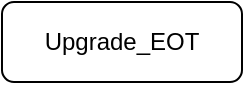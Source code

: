 <mxfile version="26.0.10" pages="2">
  <diagram name="Page-1" id="RuCnbBIsjUf5I5NyDEwZ">
    <mxGraphModel dx="1293" dy="601" grid="1" gridSize="10" guides="1" tooltips="1" connect="1" arrows="1" fold="1" page="1" pageScale="1" pageWidth="1169" pageHeight="1654" math="0" shadow="0">
      <root>
        <mxCell id="0" />
        <mxCell id="1" parent="0" />
        <mxCell id="KeSRMfqLgagWo7RJoYTq-23" value="" style="rounded=1;whiteSpace=wrap;html=1;" vertex="1" parent="1">
          <mxGeometry x="480" y="280" width="120" height="40" as="geometry" />
        </mxCell>
        <mxCell id="KeSRMfqLgagWo7RJoYTq-24" value="Upgrade_EOT" style="text;html=1;align=center;verticalAlign=middle;whiteSpace=wrap;rounded=0;" vertex="1" parent="1">
          <mxGeometry x="510" y="285" width="60" height="30" as="geometry" />
        </mxCell>
      </root>
    </mxGraphModel>
  </diagram>
  <diagram id="vUGVqtZLJylBDliw5mvh" name="Page-2">
    <mxGraphModel dx="2034" dy="1006" grid="1" gridSize="10" guides="1" tooltips="1" connect="1" arrows="1" fold="1" page="1" pageScale="1" pageWidth="2339" pageHeight="3300" math="0" shadow="0">
      <root>
        <mxCell id="0" />
        <mxCell id="1" parent="0" />
        <mxCell id="rVRYdUukUyt1yT3pMsM5-11" value="" style="rounded=0;whiteSpace=wrap;html=1;" vertex="1" parent="1">
          <mxGeometry x="630" y="555" width="1070" height="615" as="geometry" />
        </mxCell>
        <mxCell id="rVRYdUukUyt1yT3pMsM5-9" value="" style="rounded=0;whiteSpace=wrap;html=1;" vertex="1" parent="1">
          <mxGeometry x="700" y="621.75" width="120" height="60" as="geometry" />
        </mxCell>
        <mxCell id="yXwy55dE5661ueY_nYFr-74" value="" style="rounded=0;whiteSpace=wrap;html=1;shadow=0;fillColor=#E6E6E6;" parent="1" vertex="1">
          <mxGeometry x="240" y="470" width="320" height="370" as="geometry" />
        </mxCell>
        <mxCell id="yXwy55dE5661ueY_nYFr-1" value="" style="rounded=0;whiteSpace=wrap;html=1;fillColor=#E6E6E6;" parent="1" vertex="1">
          <mxGeometry x="648" y="570" width="1032" height="140" as="geometry" />
        </mxCell>
        <mxCell id="yXwy55dE5661ueY_nYFr-92" value="" style="rounded=0;whiteSpace=wrap;html=1;fillColor=#E6E6E6;" parent="1" vertex="1">
          <mxGeometry x="1237.25" y="840" width="230" height="307.5" as="geometry" />
        </mxCell>
        <mxCell id="yXwy55dE5661ueY_nYFr-2" value="" style="rounded=0;whiteSpace=wrap;html=1;" parent="1" vertex="1">
          <mxGeometry x="690" y="600" width="160" height="60" as="geometry" />
        </mxCell>
        <mxCell id="yXwy55dE5661ueY_nYFr-3" value="AXS-Frontend&lt;br&gt;&lt;b&gt;Subscription Center&lt;/b&gt;" style="text;html=1;align=center;verticalAlign=middle;whiteSpace=wrap;rounded=0;" parent="1" vertex="1">
          <mxGeometry x="707.5" y="615" width="125" height="30" as="geometry" />
        </mxCell>
        <mxCell id="yXwy55dE5661ueY_nYFr-4" value="" style="rounded=0;whiteSpace=wrap;html=1;" parent="1" vertex="1">
          <mxGeometry x="1030" y="600" width="160" height="60" as="geometry" />
        </mxCell>
        <mxCell id="yXwy55dE5661ueY_nYFr-6" value="" style="rounded=0;whiteSpace=wrap;html=1;" parent="1" vertex="1">
          <mxGeometry x="1497" y="600" width="160" height="60" as="geometry" />
        </mxCell>
        <mxCell id="yXwy55dE5661ueY_nYFr-10" value="" style="rounded=0;whiteSpace=wrap;html=1;" parent="1" vertex="1">
          <mxGeometry x="862" y="730" width="160" height="60" as="geometry" />
        </mxCell>
        <mxCell id="yXwy55dE5661ueY_nYFr-11" value="User Preference Service" style="text;html=1;align=center;verticalAlign=middle;whiteSpace=wrap;rounded=0;" parent="1" vertex="1">
          <mxGeometry x="892" y="745" width="100" height="30" as="geometry" />
        </mxCell>
        <mxCell id="yXwy55dE5661ueY_nYFr-12" value="" style="ellipse;whiteSpace=wrap;html=1;" parent="1" vertex="1">
          <mxGeometry x="380" y="585" width="160" height="90" as="geometry" />
        </mxCell>
        <mxCell id="yXwy55dE5661ueY_nYFr-13" value="Customer&lt;div&gt;[Admin/Clinician/Technician]&lt;/div&gt;" style="text;html=1;align=center;verticalAlign=middle;whiteSpace=wrap;rounded=0;" parent="1" vertex="1">
          <mxGeometry x="410" y="615" width="100" height="30" as="geometry" />
        </mxCell>
        <mxCell id="yXwy55dE5661ueY_nYFr-21" value="" style="rounded=0;whiteSpace=wrap;html=1;fillColor=#E6E6E6;" parent="1" vertex="1">
          <mxGeometry x="1226" y="340" width="340" height="140" as="geometry" />
        </mxCell>
        <mxCell id="yXwy55dE5661ueY_nYFr-22" value="" style="rounded=0;whiteSpace=wrap;html=1;" parent="1" vertex="1">
          <mxGeometry x="1416" y="370" width="120" height="60" as="geometry" />
        </mxCell>
        <mxCell id="yXwy55dE5661ueY_nYFr-23" value="" style="rounded=0;whiteSpace=wrap;html=1;" parent="1" vertex="1">
          <mxGeometry x="1256" y="370" width="120" height="60" as="geometry" />
        </mxCell>
        <mxCell id="yXwy55dE5661ueY_nYFr-24" value="Delego&lt;div&gt;&lt;br/&gt;&lt;/div&gt;" style="text;html=1;align=center;verticalAlign=middle;whiteSpace=wrap;rounded=0;" parent="1" vertex="1">
          <mxGeometry x="1416" y="390" width="119" height="20" as="geometry" />
        </mxCell>
        <mxCell id="yXwy55dE5661ueY_nYFr-25" value="SAP" style="text;html=1;align=center;verticalAlign=middle;whiteSpace=wrap;rounded=0;" parent="1" vertex="1">
          <mxGeometry x="1286" y="375" width="60" height="30" as="geometry" />
        </mxCell>
        <mxCell id="yXwy55dE5661ueY_nYFr-26" value="" style="rounded=0;whiteSpace=wrap;html=1;fillColor=#E6E6E6;" parent="1" vertex="1">
          <mxGeometry x="736" y="340" width="340" height="140" as="geometry" />
        </mxCell>
        <mxCell id="yXwy55dE5661ueY_nYFr-27" value="" style="rounded=0;whiteSpace=wrap;html=1;" parent="1" vertex="1">
          <mxGeometry x="846" y="370" width="120" height="60" as="geometry" />
        </mxCell>
        <mxCell id="yXwy55dE5661ueY_nYFr-28" value="Zuora" style="text;html=1;align=center;verticalAlign=middle;whiteSpace=wrap;rounded=0;" parent="1" vertex="1">
          <mxGeometry x="876" y="385" width="60" height="30" as="geometry" />
        </mxCell>
        <mxCell id="yXwy55dE5661ueY_nYFr-30" value="" style="rounded=0;whiteSpace=wrap;html=1;" parent="1" vertex="1">
          <mxGeometry x="915" y="1190" width="120" height="60" as="geometry" />
        </mxCell>
        <mxCell id="yXwy55dE5661ueY_nYFr-31" value="Courier" style="text;html=1;align=center;verticalAlign=middle;whiteSpace=wrap;rounded=0;" parent="1" vertex="1">
          <mxGeometry x="945" y="1205" width="60" height="30" as="geometry" />
        </mxCell>
        <mxCell id="yXwy55dE5661ueY_nYFr-32" value="" style="endArrow=classic;html=1;rounded=0;entryX=0.454;entryY=0.016;entryDx=0;entryDy=0;entryPerimeter=0;" parent="1" edge="1" target="yXwy55dE5661ueY_nYFr-30">
          <mxGeometry width="50" height="50" relative="1" as="geometry">
            <mxPoint x="970" y="790" as="sourcePoint" />
            <mxPoint x="970" y="980" as="targetPoint" />
          </mxGeometry>
        </mxCell>
        <mxCell id="yXwy55dE5661ueY_nYFr-33" value="" style="endArrow=classic;html=1;rounded=0;entryX=0.5;entryY=1;entryDx=0;entryDy=0;exitX=0;exitY=0.5;exitDx=0;exitDy=0;" parent="1" source="yXwy55dE5661ueY_nYFr-30" target="yXwy55dE5661ueY_nYFr-12" edge="1">
          <mxGeometry width="50" height="50" relative="1" as="geometry">
            <mxPoint x="1050" y="1010" as="sourcePoint" />
            <mxPoint x="925" y="1010" as="targetPoint" />
            <Array as="points">
              <mxPoint x="460" y="1220" />
            </Array>
          </mxGeometry>
        </mxCell>
        <mxCell id="yXwy55dE5661ueY_nYFr-34" value="Sends Email Notification for Purchase/Cancel/Upgrade/Downgrade" style="text;html=1;align=center;verticalAlign=middle;whiteSpace=wrap;rounded=0;" parent="1" vertex="1">
          <mxGeometry x="652.5" y="1225" width="180" height="30" as="geometry" />
        </mxCell>
        <mxCell id="yXwy55dE5661ueY_nYFr-35" value="" style="endArrow=classic;startArrow=classic;html=1;rounded=0;exitX=0.552;exitY=0.02;exitDx=0;exitDy=0;exitPerimeter=0;" parent="1" source="yXwy55dE5661ueY_nYFr-4" edge="1">
          <mxGeometry width="50" height="50" relative="1" as="geometry">
            <mxPoint x="1320" y="530" as="sourcePoint" />
            <mxPoint x="1370" y="480" as="targetPoint" />
            <Array as="points">
              <mxPoint x="1120" y="500" />
              <mxPoint x="1370" y="500" />
            </Array>
          </mxGeometry>
        </mxCell>
        <mxCell id="yXwy55dE5661ueY_nYFr-36" value="" style="endArrow=classic;startArrow=classic;html=1;rounded=0;" parent="1" edge="1">
          <mxGeometry width="50" height="50" relative="1" as="geometry">
            <mxPoint x="1040" y="600" as="sourcePoint" />
            <mxPoint x="880" y="480" as="targetPoint" />
            <Array as="points">
              <mxPoint x="1040" y="500" />
              <mxPoint x="880" y="500" />
            </Array>
          </mxGeometry>
        </mxCell>
        <mxCell id="yXwy55dE5661ueY_nYFr-38" value="Fetch Message to send Notification" style="text;html=1;align=center;verticalAlign=middle;whiteSpace=wrap;rounded=0;rotation=90;" parent="1" vertex="1">
          <mxGeometry x="1000" y="910" width="190" height="20" as="geometry" />
        </mxCell>
        <mxCell id="yXwy55dE5661ueY_nYFr-39" value="Org Admin" style="ellipse;whiteSpace=wrap;html=1;" parent="1" vertex="1">
          <mxGeometry x="320" y="700" width="60" height="40" as="geometry" />
        </mxCell>
        <mxCell id="yXwy55dE5661ueY_nYFr-40" value="Org Admin" style="ellipse;whiteSpace=wrap;html=1;" parent="1" vertex="1">
          <mxGeometry x="320" y="730" width="60" height="40" as="geometry" />
        </mxCell>
        <mxCell id="yXwy55dE5661ueY_nYFr-41" value="" style="endArrow=classic;html=1;rounded=0;" parent="1" edge="1">
          <mxGeometry width="50" height="50" relative="1" as="geometry">
            <mxPoint x="460" y="1220" as="sourcePoint" />
            <mxPoint x="350" y="770" as="targetPoint" />
            <Array as="points">
              <mxPoint x="350" y="1220" />
              <mxPoint x="350" y="1010" />
            </Array>
          </mxGeometry>
        </mxCell>
        <mxCell id="yXwy55dE5661ueY_nYFr-42" value="Creates License" style="text;html=1;align=center;verticalAlign=middle;whiteSpace=wrap;rounded=0;" parent="1" vertex="1">
          <mxGeometry x="1315" y="610" width="100" height="20" as="geometry" />
        </mxCell>
        <mxCell id="yXwy55dE5661ueY_nYFr-43" value="Manages Billing and Subscription Lifecycle" style="text;html=1;align=center;verticalAlign=middle;whiteSpace=wrap;rounded=0;" parent="1" vertex="1">
          <mxGeometry x="773.5" y="450" width="272.5" height="30" as="geometry" />
        </mxCell>
        <mxCell id="yXwy55dE5661ueY_nYFr-44" value="Manages Invoice and Payment" style="text;html=1;align=center;verticalAlign=middle;whiteSpace=wrap;rounded=0;" parent="1" vertex="1">
          <mxGeometry x="1263.5" y="450" width="272.5" height="30" as="geometry" />
        </mxCell>
        <mxCell id="yXwy55dE5661ueY_nYFr-46" value="Sends Invoice" style="text;html=1;align=center;verticalAlign=middle;whiteSpace=wrap;rounded=0;" parent="1" vertex="1">
          <mxGeometry x="1096" y="380" width="95" height="20" as="geometry" />
        </mxCell>
        <mxCell id="yXwy55dE5661ueY_nYFr-47" value="&lt;font style=&quot;font-size: 9px;&quot;&gt;Purchase/Cancel/Upgrade/Downgrade&lt;/font&gt;" style="text;html=1;align=center;verticalAlign=middle;whiteSpace=wrap;rounded=0;" parent="1" vertex="1">
          <mxGeometry x="867" y="616" width="150" height="10" as="geometry" />
        </mxCell>
        <mxCell id="yXwy55dE5661ueY_nYFr-48" value="&lt;font style=&quot;font-size: 10px;&quot;&gt;Send Notifications to the customer(if not admin) and all Admins&lt;/font&gt;" style="text;html=1;align=center;verticalAlign=middle;whiteSpace=wrap;rounded=0;rotation=90;" parent="1" vertex="1">
          <mxGeometry x="920" y="870" width="154" height="40" as="geometry" />
        </mxCell>
        <mxCell id="yXwy55dE5661ueY_nYFr-51" value="" style="rounded=0;whiteSpace=wrap;html=1;fillColor=#E6E6E6;" parent="1" vertex="1">
          <mxGeometry x="1795" y="340" width="320" height="590" as="geometry" />
        </mxCell>
        <mxCell id="yXwy55dE5661ueY_nYFr-49" value="" style="rounded=0;whiteSpace=wrap;html=1;" parent="1" vertex="1">
          <mxGeometry x="1865" y="355" width="160" height="60" as="geometry" />
        </mxCell>
        <mxCell id="yXwy55dE5661ueY_nYFr-50" value="coDiagnosticX" style="text;html=1;align=center;verticalAlign=middle;whiteSpace=wrap;rounded=0;" parent="1" vertex="1">
          <mxGeometry x="1880" y="370" width="130" height="30" as="geometry" />
        </mxCell>
        <mxCell id="yXwy55dE5661ueY_nYFr-52" value="" style="rounded=0;whiteSpace=wrap;html=1;" parent="1" vertex="1">
          <mxGeometry x="1865" y="660" width="160" height="60" as="geometry" />
        </mxCell>
        <mxCell id="yXwy55dE5661ueY_nYFr-53" value="SIRIOS" style="text;html=1;align=center;verticalAlign=middle;whiteSpace=wrap;rounded=0;" parent="1" vertex="1">
          <mxGeometry x="1880" y="675" width="130" height="30" as="geometry" />
        </mxCell>
        <mxCell id="yXwy55dE5661ueY_nYFr-54" value="" style="endArrow=none;html=1;rounded=0;entryX=1;entryY=0.5;entryDx=0;entryDy=0;exitX=0;exitY=0.5;exitDx=0;exitDy=0;" parent="1" source="yXwy55dE5661ueY_nYFr-51" target="yXwy55dE5661ueY_nYFr-51" edge="1">
          <mxGeometry width="50" height="50" relative="1" as="geometry">
            <mxPoint x="1795" y="615" as="sourcePoint" />
            <mxPoint x="1845" y="565" as="targetPoint" />
          </mxGeometry>
        </mxCell>
        <mxCell id="yXwy55dE5661ueY_nYFr-57" value="" style="endArrow=none;html=1;rounded=0;entryX=0.75;entryY=0;entryDx=0;entryDy=0;" parent="1" edge="1">
          <mxGeometry width="50" height="50" relative="1" as="geometry">
            <mxPoint x="2084" y="635" as="sourcePoint" />
            <mxPoint x="2084" y="340" as="targetPoint" />
          </mxGeometry>
        </mxCell>
        <mxCell id="yXwy55dE5661ueY_nYFr-58" value="" style="endArrow=none;html=1;rounded=0;entryX=0.75;entryY=0;entryDx=0;entryDy=0;" parent="1" edge="1">
          <mxGeometry width="50" height="50" relative="1" as="geometry">
            <mxPoint x="2084" y="930" as="sourcePoint" />
            <mxPoint x="2084" y="635" as="targetPoint" />
          </mxGeometry>
        </mxCell>
        <mxCell id="yXwy55dE5661ueY_nYFr-60" value="&lt;b&gt;Hardware&lt;/b&gt;" style="text;html=1;align=center;verticalAlign=middle;whiteSpace=wrap;rounded=0;rotation=-90;" parent="1" vertex="1">
          <mxGeometry x="2065" y="762" width="60" height="30" as="geometry" />
        </mxCell>
        <mxCell id="yXwy55dE5661ueY_nYFr-61" value="&lt;b&gt;Software&lt;/b&gt;" style="text;html=1;align=center;verticalAlign=middle;whiteSpace=wrap;rounded=0;rotation=-90;" parent="1" vertex="1">
          <mxGeometry x="2065" y="470" width="60" height="30" as="geometry" />
        </mxCell>
        <mxCell id="yXwy55dE5661ueY_nYFr-63" value="" style="endArrow=classic;html=1;rounded=0;exitX=0.5;exitY=0;exitDx=0;exitDy=0;entryX=0.482;entryY=0.015;entryDx=0;entryDy=0;entryPerimeter=0;" parent="1" source="yXwy55dE5661ueY_nYFr-6" target="yXwy55dE5661ueY_nYFr-26" edge="1">
          <mxGeometry width="50" height="50" relative="1" as="geometry">
            <mxPoint x="967" y="540" as="sourcePoint" />
            <mxPoint x="880" y="270" as="targetPoint" />
            <Array as="points">
              <mxPoint x="1577" y="280" />
              <mxPoint x="900" y="280" />
            </Array>
          </mxGeometry>
        </mxCell>
        <mxCell id="yXwy55dE5661ueY_nYFr-64" value="&lt;font style=&quot;font-size: 8px;&quot;&gt;Posts Usages for Features with cost.&lt;/font&gt;" style="text;html=1;align=center;verticalAlign=middle;whiteSpace=wrap;rounded=0;rotation=90;" parent="1" vertex="1">
          <mxGeometry x="1512" y="395" width="145" height="20" as="geometry" />
        </mxCell>
        <mxCell id="yXwy55dE5661ueY_nYFr-66" value="?" style="rounded=0;whiteSpace=wrap;html=1;" parent="1" vertex="1">
          <mxGeometry x="1865" y="430" width="160" height="60" as="geometry" />
        </mxCell>
        <mxCell id="yXwy55dE5661ueY_nYFr-67" value="?" style="rounded=0;whiteSpace=wrap;html=1;" parent="1" vertex="1">
          <mxGeometry x="1865" y="510" width="160" height="60" as="geometry" />
        </mxCell>
        <mxCell id="yXwy55dE5661ueY_nYFr-68" value="?" style="rounded=0;whiteSpace=wrap;html=1;" parent="1" vertex="1">
          <mxGeometry x="1865" y="740" width="160" height="60" as="geometry" />
        </mxCell>
        <mxCell id="yXwy55dE5661ueY_nYFr-69" value="?" style="rounded=0;whiteSpace=wrap;html=1;" parent="1" vertex="1">
          <mxGeometry x="1865" y="820" width="160" height="60" as="geometry" />
        </mxCell>
        <mxCell id="yXwy55dE5661ueY_nYFr-70" value="" style="endArrow=classic;html=1;rounded=0;entryX=0.531;entryY=0.003;entryDx=0;entryDy=0;entryPerimeter=0;" parent="1" target="yXwy55dE5661ueY_nYFr-51" edge="1">
          <mxGeometry width="50" height="50" relative="1" as="geometry">
            <mxPoint x="460" y="590" as="sourcePoint" />
            <mxPoint x="1820" y="300" as="targetPoint" />
            <Array as="points">
              <mxPoint x="460" y="260" />
              <mxPoint x="1965" y="260" />
            </Array>
          </mxGeometry>
        </mxCell>
        <mxCell id="yXwy55dE5661ueY_nYFr-73" value="&lt;b&gt;Subscription and License Management&lt;/b&gt;" style="text;html=1;align=center;verticalAlign=middle;whiteSpace=wrap;rounded=0;" parent="1" vertex="1">
          <mxGeometry x="1421" y="685" width="260" height="30" as="geometry" />
        </mxCell>
        <mxCell id="yXwy55dE5661ueY_nYFr-75" value="SAP Organization" style="text;html=1;align=center;verticalAlign=middle;whiteSpace=wrap;rounded=0;" parent="1" vertex="1">
          <mxGeometry x="490" y="810" width="60" height="30" as="geometry" />
        </mxCell>
        <mxCell id="yXwy55dE5661ueY_nYFr-81" value="" style="endArrow=classic;html=1;rounded=0;exitX=0.539;exitY=0.004;exitDx=0;exitDy=0;exitPerimeter=0;" parent="1" source="yXwy55dE5661ueY_nYFr-23" edge="1">
          <mxGeometry width="50" height="50" relative="1" as="geometry">
            <mxPoint x="1246" y="370.19" as="sourcePoint" />
            <mxPoint x="528" y="470" as="targetPoint" />
            <Array as="points">
              <mxPoint x="1321" y="300" />
              <mxPoint x="528" y="300.19" />
            </Array>
          </mxGeometry>
        </mxCell>
        <mxCell id="yXwy55dE5661ueY_nYFr-83" value="" style="rounded=0;whiteSpace=wrap;html=1;" parent="1" vertex="1">
          <mxGeometry x="1272.25" y="925" width="160" height="60" as="geometry" />
        </mxCell>
        <mxCell id="yXwy55dE5661ueY_nYFr-84" value="Azure AppInsights&lt;br&gt;(Logging)" style="text;html=1;align=center;verticalAlign=middle;whiteSpace=wrap;rounded=0;" parent="1" vertex="1">
          <mxGeometry x="1297.25" y="940" width="110" height="30" as="geometry" />
        </mxCell>
        <mxCell id="yXwy55dE5661ueY_nYFr-85" value="" style="rounded=0;whiteSpace=wrap;html=1;" parent="1" vertex="1">
          <mxGeometry x="1272.25" y="855" width="160" height="60" as="geometry" />
        </mxCell>
        <mxCell id="yXwy55dE5661ueY_nYFr-88" value="&lt;div&gt;&lt;font style=&quot;font-size: 8px;&quot;&gt;&lt;b style=&quot;&quot;&gt;Credit Cards Management&lt;/b&gt;&lt;/font&gt;&lt;/div&gt;" style="text;html=1;align=center;verticalAlign=middle;whiteSpace=wrap;rounded=0;" parent="1" vertex="1">
          <mxGeometry x="1413.75" y="412" width="123.5" height="20" as="geometry" />
        </mxCell>
        <mxCell id="yXwy55dE5661ueY_nYFr-90" value="" style="rounded=0;whiteSpace=wrap;html=1;" parent="1" vertex="1">
          <mxGeometry x="1272.25" y="993" width="160" height="60" as="geometry" />
        </mxCell>
        <mxCell id="yXwy55dE5661ueY_nYFr-91" value="Azure Service Bus" style="text;html=1;align=center;verticalAlign=middle;whiteSpace=wrap;rounded=0;" parent="1" vertex="1">
          <mxGeometry x="1312.25" y="1008" width="80" height="30" as="geometry" />
        </mxCell>
        <mxCell id="yXwy55dE5661ueY_nYFr-93" value="&lt;b&gt;Azure Infrastructure&lt;/b&gt;" style="text;html=1;align=center;verticalAlign=middle;whiteSpace=wrap;rounded=0;" parent="1" vertex="1">
          <mxGeometry x="1576" y="1130" width="104" height="30" as="geometry" />
        </mxCell>
        <mxCell id="yXwy55dE5661ueY_nYFr-94" value="?" style="rounded=0;whiteSpace=wrap;html=1;" parent="1" vertex="1">
          <mxGeometry x="1272.25" y="1060.5" width="160" height="60" as="geometry" />
        </mxCell>
        <mxCell id="yXwy55dE5661ueY_nYFr-95" value="&lt;b&gt;ST9&lt;/b&gt;" style="text;html=1;align=center;verticalAlign=middle;whiteSpace=wrap;rounded=0;" parent="1" vertex="1">
          <mxGeometry x="978" y="766" width="60" height="30" as="geometry" />
        </mxCell>
        <mxCell id="yXwy55dE5661ueY_nYFr-96" value="" style="endArrow=classic;html=1;rounded=0;entryX=0.01;entryY=0.294;entryDx=0;entryDy=0;entryPerimeter=0;" parent="1" target="yXwy55dE5661ueY_nYFr-90" edge="1">
          <mxGeometry width="50" height="50" relative="1" as="geometry">
            <mxPoint x="1159" y="660" as="sourcePoint" />
            <mxPoint x="1140" y="695" as="targetPoint" />
            <Array as="points">
              <mxPoint x="1160" y="1010" />
            </Array>
          </mxGeometry>
        </mxCell>
        <mxCell id="yXwy55dE5661ueY_nYFr-97" value="" style="endArrow=classic;html=1;rounded=0;entryX=0.997;entryY=0.389;entryDx=0;entryDy=0;entryPerimeter=0;exitX=-0.006;exitY=0.642;exitDx=0;exitDy=0;exitPerimeter=0;" parent="1" source="yXwy55dE5661ueY_nYFr-90" target="yXwy55dE5661ueY_nYFr-10" edge="1">
          <mxGeometry width="50" height="50" relative="1" as="geometry">
            <mxPoint x="1140" y="1090" as="sourcePoint" />
            <mxPoint x="1098.5" y="870" as="targetPoint" />
            <Array as="points">
              <mxPoint x="1080" y="1030" />
              <mxPoint x="1080" y="753" />
            </Array>
          </mxGeometry>
        </mxCell>
        <mxCell id="yXwy55dE5661ueY_nYFr-98" value="Sends Message to for Notification" style="text;html=1;align=center;verticalAlign=middle;whiteSpace=wrap;rounded=0;rotation=90;" parent="1" vertex="1">
          <mxGeometry x="1067.5" y="902.5" width="205" height="20" as="geometry" />
        </mxCell>
        <mxCell id="yXwy55dE5661ueY_nYFr-99" value="" style="endArrow=classic;html=1;rounded=0;entryX=0.004;entryY=0.565;entryDx=0;entryDy=0;entryPerimeter=0;" parent="1" target="yXwy55dE5661ueY_nYFr-23" edge="1">
          <mxGeometry width="50" height="50" relative="1" as="geometry">
            <mxPoint x="965" y="405" as="sourcePoint" />
            <mxPoint x="1015" y="355" as="targetPoint" />
          </mxGeometry>
        </mxCell>
        <mxCell id="yXwy55dE5661ueY_nYFr-100" value="" style="endArrow=classic;html=1;rounded=0;entryX=0.5;entryY=0;entryDx=0;entryDy=0;" parent="1" target="yXwy55dE5661ueY_nYFr-92" edge="1">
          <mxGeometry width="50" height="50" relative="1" as="geometry">
            <mxPoint x="1350" y="680" as="sourcePoint" />
            <mxPoint x="1287.25" y="680" as="targetPoint" />
          </mxGeometry>
        </mxCell>
        <mxCell id="yXwy55dE5661ueY_nYFr-101" value="" style="endArrow=none;html=1;rounded=0;exitX=0.935;exitY=1.004;exitDx=0;exitDy=0;exitPerimeter=0;" parent="1" source="yXwy55dE5661ueY_nYFr-4" edge="1">
          <mxGeometry width="50" height="50" relative="1" as="geometry">
            <mxPoint x="1265" y="700" as="sourcePoint" />
            <mxPoint x="1510" y="660" as="targetPoint" />
            <Array as="points">
              <mxPoint x="1180" y="680" />
              <mxPoint x="1510" y="680" />
            </Array>
          </mxGeometry>
        </mxCell>
        <mxCell id="yXwy55dE5661ueY_nYFr-86" value="&lt;font style=&quot;font-size: 10px;&quot;&gt;Azure ADB2C&lt;br&gt;(Authentication and Authorization)&lt;/font&gt;" style="text;html=1;align=center;verticalAlign=middle;whiteSpace=wrap;rounded=0;" parent="1" vertex="1">
          <mxGeometry x="1252.25" y="870" width="200" height="30" as="geometry" />
        </mxCell>
        <mxCell id="yXwy55dE5661ueY_nYFr-103" value="" style="rounded=0;whiteSpace=wrap;html=1;" parent="1" vertex="1">
          <mxGeometry x="1039" y="605" width="142" height="25" as="geometry" />
        </mxCell>
        <mxCell id="yXwy55dE5661ueY_nYFr-5" value="&lt;font style=&quot;font-size: 8px;&quot;&gt;Subscription Management Service&lt;/font&gt;" style="text;html=1;align=center;verticalAlign=middle;whiteSpace=wrap;rounded=0;" parent="1" vertex="1">
          <mxGeometry x="1040.62" y="609.25" width="136.75" height="12.5" as="geometry" />
        </mxCell>
        <mxCell id="yXwy55dE5661ueY_nYFr-105" value="" style="rounded=0;whiteSpace=wrap;html=1;" parent="1" vertex="1">
          <mxGeometry x="1506" y="605" width="142" height="25" as="geometry" />
        </mxCell>
        <mxCell id="yXwy55dE5661ueY_nYFr-106" value="&lt;font style=&quot;font-size: 8px;&quot;&gt;License Management Service&lt;/font&gt;" style="text;html=1;align=center;verticalAlign=middle;whiteSpace=wrap;rounded=0;" parent="1" vertex="1">
          <mxGeometry x="1507.62" y="609.25" width="136.75" height="12.5" as="geometry" />
        </mxCell>
        <mxCell id="yXwy55dE5661ueY_nYFr-107" value="" style="strokeWidth=2;html=1;shape=mxgraph.flowchart.database;whiteSpace=wrap;" parent="1" vertex="1">
          <mxGeometry x="1565.99" y="642" width="20" height="16" as="geometry" />
        </mxCell>
        <mxCell id="rVRYdUukUyt1yT3pMsM5-1" value="" style="endArrow=classic;html=1;rounded=0;exitX=1;exitY=0.5;exitDx=0;exitDy=0;" edge="1" parent="1" source="yXwy55dE5661ueY_nYFr-12">
          <mxGeometry width="50" height="50" relative="1" as="geometry">
            <mxPoint x="590" y="660" as="sourcePoint" />
            <mxPoint x="690" y="630" as="targetPoint" />
          </mxGeometry>
        </mxCell>
        <mxCell id="rVRYdUukUyt1yT3pMsM5-2" value="" style="endArrow=classic;html=1;rounded=0;entryX=0;entryY=0.5;entryDx=0;entryDy=0;" edge="1" parent="1" target="yXwy55dE5661ueY_nYFr-4">
          <mxGeometry width="50" height="50" relative="1" as="geometry">
            <mxPoint x="850" y="630" as="sourcePoint" />
            <mxPoint x="900" y="580" as="targetPoint" />
          </mxGeometry>
        </mxCell>
        <mxCell id="rVRYdUukUyt1yT3pMsM5-3" value="" style="endArrow=classic;html=1;rounded=0;entryX=0;entryY=0.5;entryDx=0;entryDy=0;" edge="1" parent="1" target="yXwy55dE5661ueY_nYFr-6">
          <mxGeometry width="50" height="50" relative="1" as="geometry">
            <mxPoint x="1190" y="630" as="sourcePoint" />
            <mxPoint x="1240" y="580" as="targetPoint" />
          </mxGeometry>
        </mxCell>
        <mxCell id="rVRYdUukUyt1yT3pMsM5-4" value="" style="endArrow=classic;html=1;rounded=0;entryX=1;entryY=0.5;entryDx=0;entryDy=0;exitX=0.004;exitY=0.084;exitDx=0;exitDy=0;exitPerimeter=0;" edge="1" parent="1" source="yXwy55dE5661ueY_nYFr-51" target="yXwy55dE5661ueY_nYFr-6">
          <mxGeometry width="50" height="50" relative="1" as="geometry">
            <mxPoint x="1790" y="490" as="sourcePoint" />
            <mxPoint x="1730" y="382" as="targetPoint" />
            <Array as="points">
              <mxPoint x="1720" y="390" />
              <mxPoint x="1720" y="630" />
            </Array>
          </mxGeometry>
        </mxCell>
        <mxCell id="rVRYdUukUyt1yT3pMsM5-5" value="" style="endArrow=classic;html=1;rounded=0;entryX=0.445;entryY=-0.014;entryDx=0;entryDy=0;entryPerimeter=0;" edge="1" parent="1">
          <mxGeometry width="50" height="50" relative="1" as="geometry">
            <mxPoint x="1576" y="630" as="sourcePoint" />
            <mxPoint x="1575.89" y="641.776" as="targetPoint" />
          </mxGeometry>
        </mxCell>
        <mxCell id="rVRYdUukUyt1yT3pMsM5-6" value="" style="strokeWidth=2;html=1;shape=mxgraph.flowchart.database;whiteSpace=wrap;" vertex="1" parent="1">
          <mxGeometry x="1105.99" y="642" width="20" height="16" as="geometry" />
        </mxCell>
        <mxCell id="rVRYdUukUyt1yT3pMsM5-7" value="" style="endArrow=classic;html=1;rounded=0;entryX=0.445;entryY=-0.014;entryDx=0;entryDy=0;entryPerimeter=0;" edge="1" parent="1">
          <mxGeometry width="50" height="50" relative="1" as="geometry">
            <mxPoint x="1116" y="630" as="sourcePoint" />
            <mxPoint x="1115.89" y="641.776" as="targetPoint" />
          </mxGeometry>
        </mxCell>
      </root>
    </mxGraphModel>
  </diagram>
</mxfile>
